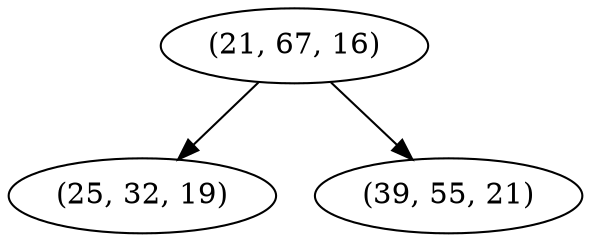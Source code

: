 digraph tree {
    "(21, 67, 16)";
    "(25, 32, 19)";
    "(39, 55, 21)";
    "(21, 67, 16)" -> "(25, 32, 19)";
    "(21, 67, 16)" -> "(39, 55, 21)";
}
